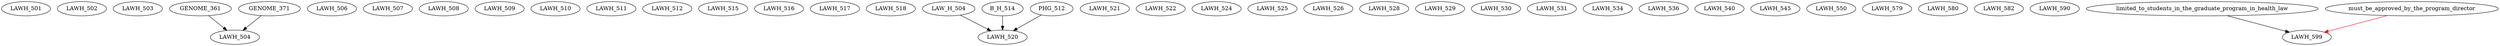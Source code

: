 digraph G {
    LAWH_501;
    LAWH_502;
    LAWH_503;
    edge [color=black];
    GENOME_361 -> LAWH_504;
    GENOME_371 -> LAWH_504;
    LAWH_506;
    LAWH_507;
    LAWH_508;
    LAWH_509;
    LAWH_510;
    LAWH_511;
    LAWH_512;
    LAWH_515;
    LAWH_516;
    LAWH_517;
    LAWH_518;
    edge [color=black];
    LAW_H_504 -> LAWH_520;
    B_H_514 -> LAWH_520;
    PHG_512 -> LAWH_520;
    LAWH_521;
    LAWH_522;
    LAWH_524;
    LAWH_525;
    LAWH_526;
    LAWH_528;
    LAWH_529;
    LAWH_530;
    LAWH_531;
    LAWH_534;
    LAWH_536;
    LAWH_540;
    LAWH_545;
    LAWH_550;
    LAWH_579;
    LAWH_580;
    LAWH_582;
    LAWH_590;
    edge [color=black];
    limited_to_students_in_the_graduate_program_in_health_law -> LAWH_599;
    edge [color=red];
    must_be_approved_by_the_program_director -> LAWH_599;
}
